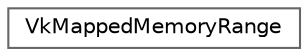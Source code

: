 digraph "类继承关系图"
{
 // LATEX_PDF_SIZE
  bgcolor="transparent";
  edge [fontname=Helvetica,fontsize=10,labelfontname=Helvetica,labelfontsize=10];
  node [fontname=Helvetica,fontsize=10,shape=box,height=0.2,width=0.4];
  rankdir="LR";
  Node0 [id="Node000000",label="VkMappedMemoryRange",height=0.2,width=0.4,color="grey40", fillcolor="white", style="filled",URL="$struct_vk_mapped_memory_range.html",tooltip=" "];
}
